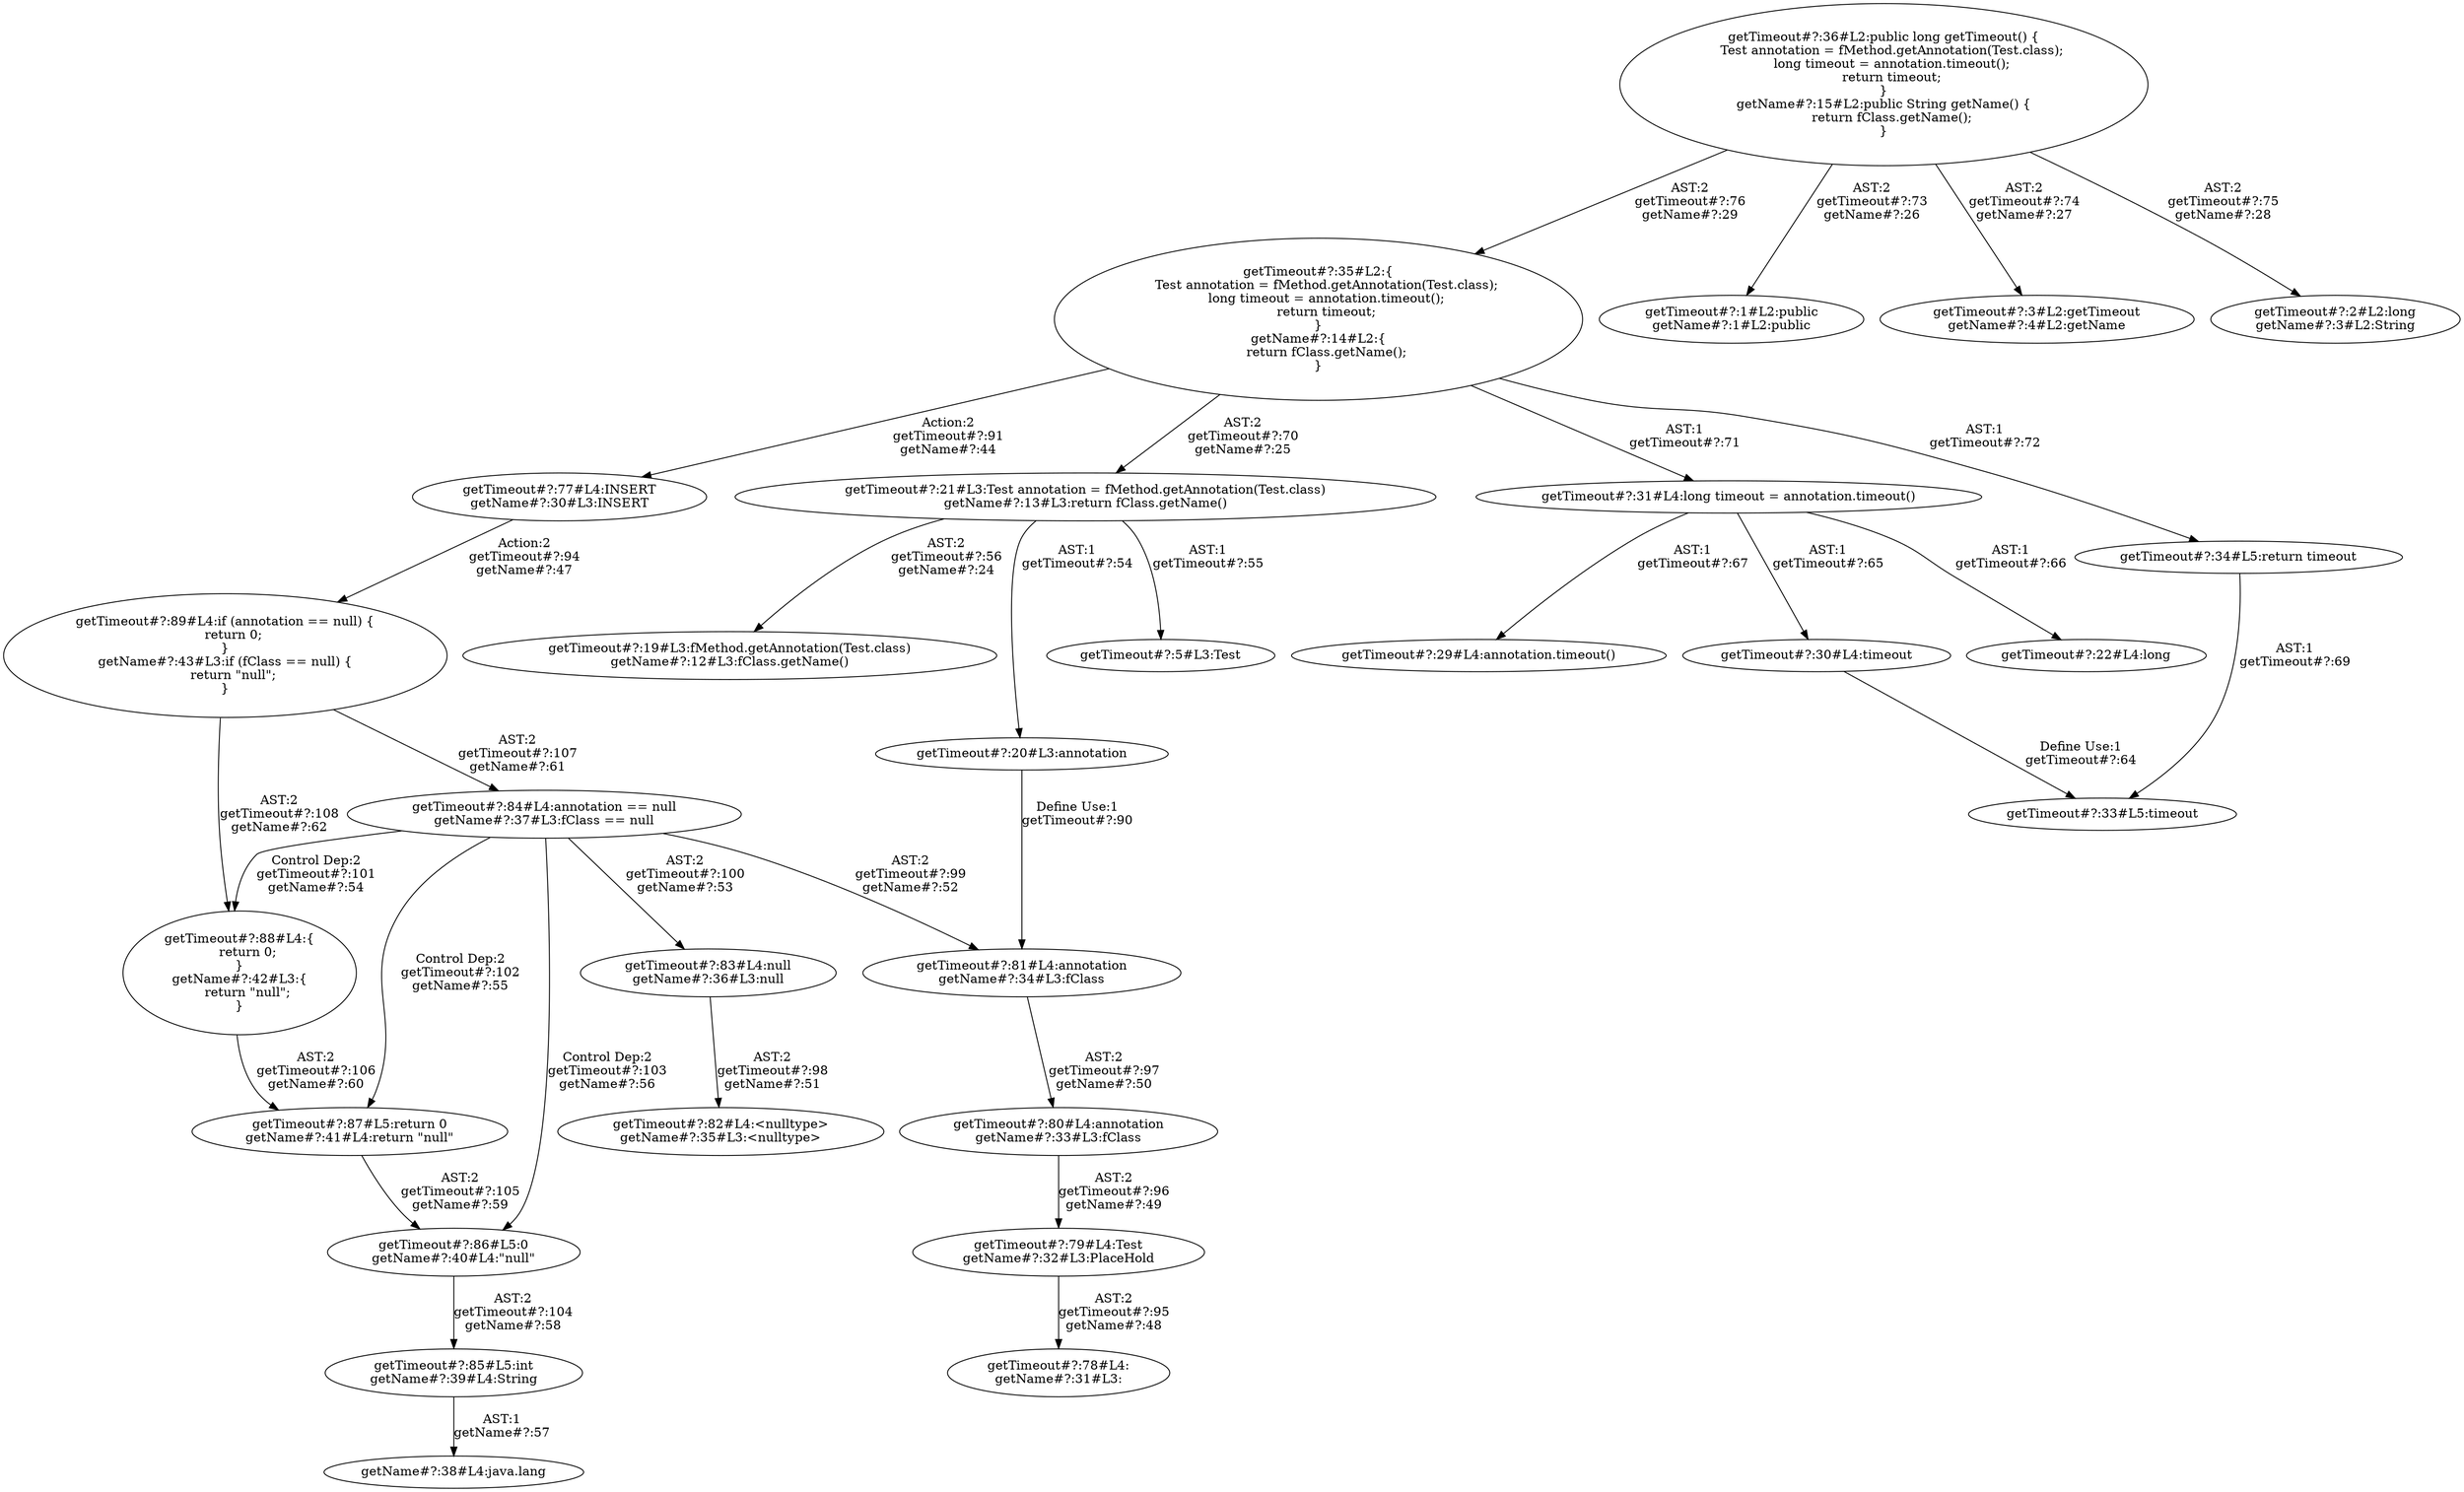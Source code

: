digraph "Pattern" {
0 [label="getTimeout#?:77#L4:INSERT
getName#?:30#L3:INSERT" shape=ellipse]
1 [label="getTimeout#?:35#L2:\{
    Test annotation = fMethod.getAnnotation(Test.class);
    long timeout = annotation.timeout();
    return timeout;
\}
getName#?:14#L2:\{
    return fClass.getName();
\}" shape=ellipse]
2 [label="getTimeout#?:36#L2:public long getTimeout() \{
    Test annotation = fMethod.getAnnotation(Test.class);
    long timeout = annotation.timeout();
    return timeout;
\}
getName#?:15#L2:public String getName() \{
    return fClass.getName();
\}" shape=ellipse]
3 [label="getTimeout#?:1#L2:public
getName#?:1#L2:public" shape=ellipse]
4 [label="getTimeout#?:3#L2:getTimeout
getName#?:4#L2:getName" shape=ellipse]
5 [label="getTimeout#?:2#L2:long
getName#?:3#L2:String" shape=ellipse]
6 [label="getTimeout#?:21#L3:Test annotation = fMethod.getAnnotation(Test.class)
getName#?:13#L3:return fClass.getName()" shape=ellipse]
7 [label="getTimeout#?:20#L3:annotation" shape=ellipse]
8 [label="getTimeout#?:81#L4:annotation
getName#?:34#L3:fClass" shape=ellipse]
9 [label="getTimeout#?:80#L4:annotation
getName#?:33#L3:fClass" shape=ellipse]
10 [label="getTimeout#?:79#L4:Test
getName#?:32#L3:PlaceHold" shape=ellipse]
11 [label="getTimeout#?:78#L4:
getName#?:31#L3:" shape=ellipse]
12 [label="getTimeout#?:5#L3:Test" shape=ellipse]
13 [label="getTimeout#?:19#L3:fMethod.getAnnotation(Test.class)
getName#?:12#L3:fClass.getName()" shape=ellipse]
14 [label="getTimeout#?:31#L4:long timeout = annotation.timeout()" shape=ellipse]
15 [label="getTimeout#?:30#L4:timeout" shape=ellipse]
16 [label="getTimeout#?:22#L4:long" shape=ellipse]
17 [label="getTimeout#?:29#L4:annotation.timeout()" shape=ellipse]
18 [label="getTimeout#?:34#L5:return timeout" shape=ellipse]
19 [label="getTimeout#?:33#L5:timeout" shape=ellipse]
20 [label="getTimeout#?:89#L4:if (annotation == null) \{
    return 0;
\}
getName#?:43#L3:if (fClass == null) \{
    return \"null\";
\}" shape=ellipse]
21 [label="getTimeout#?:84#L4:annotation == null
getName#?:37#L3:fClass == null" shape=ellipse]
22 [label="getTimeout#?:83#L4:null
getName#?:36#L3:null" shape=ellipse]
23 [label="getTimeout#?:82#L4:<nulltype>
getName#?:35#L3:<nulltype>" shape=ellipse]
24 [label="getTimeout#?:88#L4:\{
    return 0;
\}
getName#?:42#L3:\{
    return \"null\";
\}" shape=ellipse]
25 [label="getTimeout#?:87#L5:return 0
getName#?:41#L4:return \"null\"" shape=ellipse]
26 [label="getTimeout#?:86#L5:0
getName#?:40#L4:\"null\"" shape=ellipse]
27 [label="getTimeout#?:85#L5:int
getName#?:39#L4:String" shape=ellipse]
28 [label="getName#?:38#L4:java.lang" shape=ellipse]
0 -> 20 [label="Action:2
getTimeout#?:94
getName#?:47"];
1 -> 0 [label="Action:2
getTimeout#?:91
getName#?:44"];
1 -> 6 [label="AST:2
getTimeout#?:70
getName#?:25"];
1 -> 14 [label="AST:1
getTimeout#?:71"];
1 -> 18 [label="AST:1
getTimeout#?:72"];
2 -> 1 [label="AST:2
getTimeout#?:76
getName#?:29"];
2 -> 3 [label="AST:2
getTimeout#?:73
getName#?:26"];
2 -> 4 [label="AST:2
getTimeout#?:74
getName#?:27"];
2 -> 5 [label="AST:2
getTimeout#?:75
getName#?:28"];
6 -> 7 [label="AST:1
getTimeout#?:54"];
6 -> 12 [label="AST:1
getTimeout#?:55"];
6 -> 13 [label="AST:2
getTimeout#?:56
getName#?:24"];
7 -> 8 [label="Define Use:1
getTimeout#?:90"];
8 -> 9 [label="AST:2
getTimeout#?:97
getName#?:50"];
9 -> 10 [label="AST:2
getTimeout#?:96
getName#?:49"];
10 -> 11 [label="AST:2
getTimeout#?:95
getName#?:48"];
14 -> 15 [label="AST:1
getTimeout#?:65"];
14 -> 16 [label="AST:1
getTimeout#?:66"];
14 -> 17 [label="AST:1
getTimeout#?:67"];
15 -> 19 [label="Define Use:1
getTimeout#?:64"];
18 -> 19 [label="AST:1
getTimeout#?:69"];
20 -> 21 [label="AST:2
getTimeout#?:107
getName#?:61"];
20 -> 24 [label="AST:2
getTimeout#?:108
getName#?:62"];
21 -> 8 [label="AST:2
getTimeout#?:99
getName#?:52"];
21 -> 22 [label="AST:2
getTimeout#?:100
getName#?:53"];
21 -> 24 [label="Control Dep:2
getTimeout#?:101
getName#?:54"];
21 -> 25 [label="Control Dep:2
getTimeout#?:102
getName#?:55"];
21 -> 26 [label="Control Dep:2
getTimeout#?:103
getName#?:56"];
22 -> 23 [label="AST:2
getTimeout#?:98
getName#?:51"];
24 -> 25 [label="AST:2
getTimeout#?:106
getName#?:60"];
25 -> 26 [label="AST:2
getTimeout#?:105
getName#?:59"];
26 -> 27 [label="AST:2
getTimeout#?:104
getName#?:58"];
27 -> 28 [label="AST:1
getName#?:57"];
}